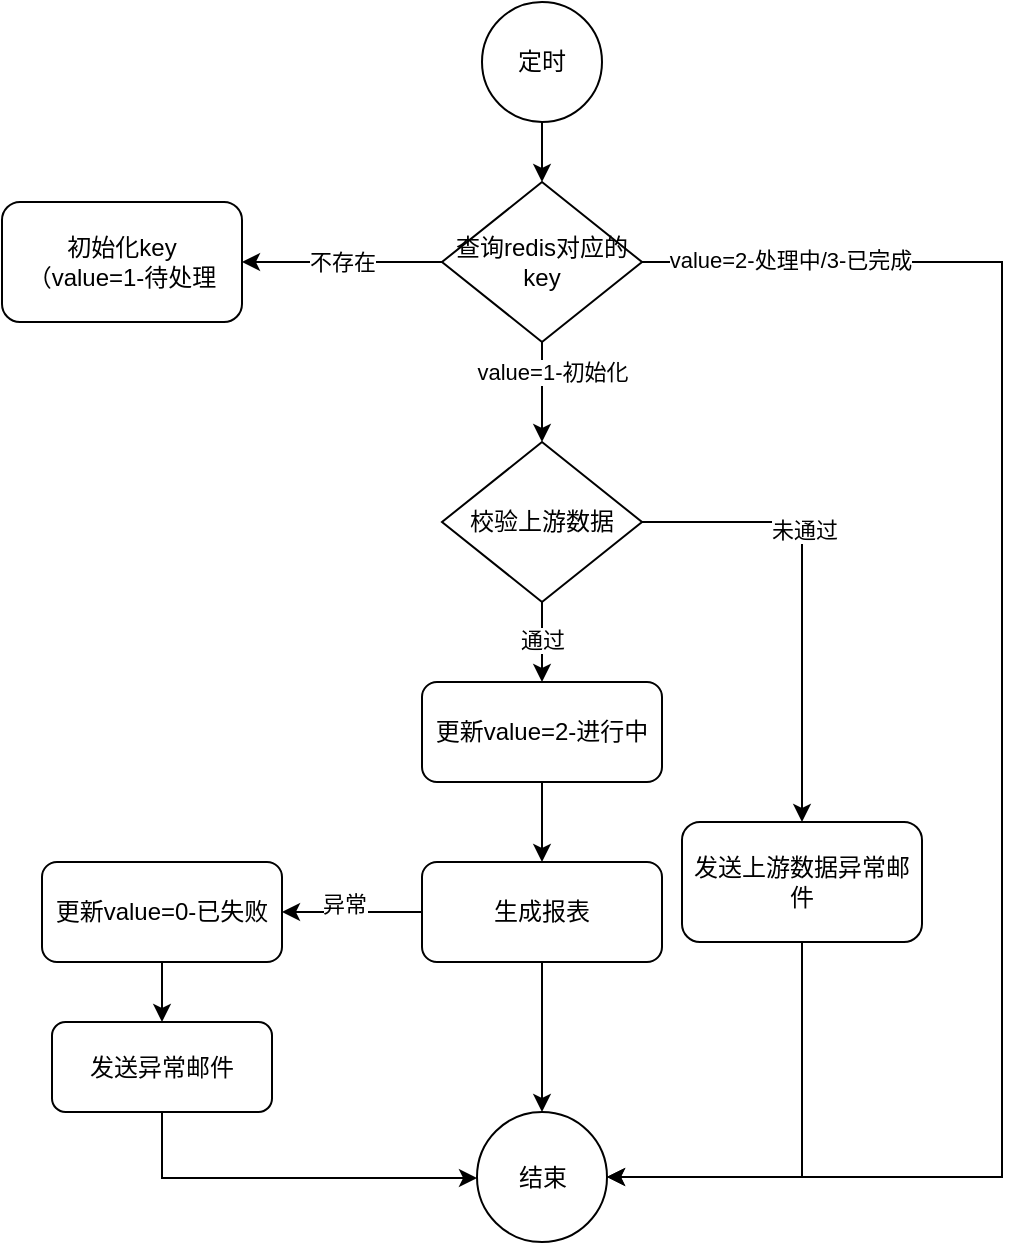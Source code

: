 <mxfile version="14.6.6" type="github">
  <diagram id="pOW65eVnQ81ArKoVpS_H" name="Page-1">
    <mxGraphModel dx="922" dy="544" grid="1" gridSize="10" guides="1" tooltips="1" connect="1" arrows="1" fold="1" page="1" pageScale="1" pageWidth="827" pageHeight="1169" math="0" shadow="0">
      <root>
        <mxCell id="0" />
        <mxCell id="1" parent="0" />
        <mxCell id="k-NZVwcAX65v_VIuYLg0-35" style="edgeStyle=orthogonalEdgeStyle;rounded=0;orthogonalLoop=1;jettySize=auto;html=1;entryX=0.5;entryY=0;entryDx=0;entryDy=0;" edge="1" parent="1" source="k-NZVwcAX65v_VIuYLg0-20" target="k-NZVwcAX65v_VIuYLg0-22">
          <mxGeometry relative="1" as="geometry" />
        </mxCell>
        <mxCell id="k-NZVwcAX65v_VIuYLg0-20" value="定时" style="ellipse;whiteSpace=wrap;html=1;aspect=fixed;" vertex="1" parent="1">
          <mxGeometry x="360" y="70" width="60" height="60" as="geometry" />
        </mxCell>
        <mxCell id="k-NZVwcAX65v_VIuYLg0-25" value="不存在" style="edgeStyle=orthogonalEdgeStyle;rounded=0;orthogonalLoop=1;jettySize=auto;html=1;" edge="1" parent="1" source="k-NZVwcAX65v_VIuYLg0-22" target="k-NZVwcAX65v_VIuYLg0-23">
          <mxGeometry relative="1" as="geometry" />
        </mxCell>
        <mxCell id="k-NZVwcAX65v_VIuYLg0-26" style="edgeStyle=orthogonalEdgeStyle;rounded=0;orthogonalLoop=1;jettySize=auto;html=1;exitX=0.5;exitY=1;exitDx=0;exitDy=0;" edge="1" parent="1" source="k-NZVwcAX65v_VIuYLg0-22" target="k-NZVwcAX65v_VIuYLg0-24">
          <mxGeometry relative="1" as="geometry" />
        </mxCell>
        <mxCell id="k-NZVwcAX65v_VIuYLg0-27" value="value=1-初始化" style="edgeLabel;html=1;align=center;verticalAlign=middle;resizable=0;points=[];" vertex="1" connectable="0" parent="k-NZVwcAX65v_VIuYLg0-26">
          <mxGeometry x="-0.4" y="5" relative="1" as="geometry">
            <mxPoint as="offset" />
          </mxGeometry>
        </mxCell>
        <mxCell id="k-NZVwcAX65v_VIuYLg0-56" style="edgeStyle=orthogonalEdgeStyle;rounded=0;orthogonalLoop=1;jettySize=auto;html=1;entryX=1;entryY=0.5;entryDx=0;entryDy=0;" edge="1" parent="1" source="k-NZVwcAX65v_VIuYLg0-22" target="k-NZVwcAX65v_VIuYLg0-33">
          <mxGeometry relative="1" as="geometry">
            <mxPoint x="540" y="680" as="targetPoint" />
            <Array as="points">
              <mxPoint x="620" y="200" />
              <mxPoint x="620" y="658" />
            </Array>
          </mxGeometry>
        </mxCell>
        <mxCell id="k-NZVwcAX65v_VIuYLg0-59" value="value=2-处理中/3-已完成" style="edgeLabel;html=1;align=center;verticalAlign=middle;resizable=0;points=[];" vertex="1" connectable="0" parent="k-NZVwcAX65v_VIuYLg0-56">
          <mxGeometry x="-0.823" y="1" relative="1" as="geometry">
            <mxPoint as="offset" />
          </mxGeometry>
        </mxCell>
        <mxCell id="k-NZVwcAX65v_VIuYLg0-22" value="查询redis对应的key" style="rhombus;whiteSpace=wrap;html=1;" vertex="1" parent="1">
          <mxGeometry x="340" y="160" width="100" height="80" as="geometry" />
        </mxCell>
        <mxCell id="k-NZVwcAX65v_VIuYLg0-23" value="初始化key&lt;br&gt;（value=1-待处理" style="rounded=1;whiteSpace=wrap;html=1;" vertex="1" parent="1">
          <mxGeometry x="120" y="170" width="120" height="60" as="geometry" />
        </mxCell>
        <mxCell id="k-NZVwcAX65v_VIuYLg0-29" style="edgeStyle=orthogonalEdgeStyle;rounded=0;orthogonalLoop=1;jettySize=auto;html=1;entryX=0.5;entryY=0;entryDx=0;entryDy=0;" edge="1" parent="1" source="k-NZVwcAX65v_VIuYLg0-24" target="k-NZVwcAX65v_VIuYLg0-31">
          <mxGeometry relative="1" as="geometry">
            <mxPoint x="390" y="410" as="targetPoint" />
          </mxGeometry>
        </mxCell>
        <mxCell id="k-NZVwcAX65v_VIuYLg0-30" value="通过" style="edgeLabel;html=1;align=center;verticalAlign=middle;resizable=0;points=[];" vertex="1" connectable="0" parent="k-NZVwcAX65v_VIuYLg0-29">
          <mxGeometry x="-0.05" relative="1" as="geometry">
            <mxPoint as="offset" />
          </mxGeometry>
        </mxCell>
        <mxCell id="k-NZVwcAX65v_VIuYLg0-53" style="edgeStyle=orthogonalEdgeStyle;rounded=0;orthogonalLoop=1;jettySize=auto;html=1;exitX=1;exitY=0.5;exitDx=0;exitDy=0;" edge="1" parent="1" source="k-NZVwcAX65v_VIuYLg0-24" target="k-NZVwcAX65v_VIuYLg0-52">
          <mxGeometry relative="1" as="geometry" />
        </mxCell>
        <mxCell id="k-NZVwcAX65v_VIuYLg0-54" value="未通过" style="edgeLabel;html=1;align=center;verticalAlign=middle;resizable=0;points=[];" vertex="1" connectable="0" parent="k-NZVwcAX65v_VIuYLg0-53">
          <mxGeometry x="-0.276" y="1" relative="1" as="geometry">
            <mxPoint as="offset" />
          </mxGeometry>
        </mxCell>
        <mxCell id="k-NZVwcAX65v_VIuYLg0-24" value="校验上游数据" style="rhombus;whiteSpace=wrap;html=1;" vertex="1" parent="1">
          <mxGeometry x="340" y="290" width="100" height="80" as="geometry" />
        </mxCell>
        <mxCell id="k-NZVwcAX65v_VIuYLg0-38" value="" style="edgeStyle=orthogonalEdgeStyle;rounded=0;orthogonalLoop=1;jettySize=auto;html=1;" edge="1" parent="1" source="k-NZVwcAX65v_VIuYLg0-31" target="k-NZVwcAX65v_VIuYLg0-37">
          <mxGeometry relative="1" as="geometry" />
        </mxCell>
        <mxCell id="k-NZVwcAX65v_VIuYLg0-31" value="更新value=2-进行中" style="rounded=1;whiteSpace=wrap;html=1;" vertex="1" parent="1">
          <mxGeometry x="330" y="410" width="120" height="50" as="geometry" />
        </mxCell>
        <mxCell id="k-NZVwcAX65v_VIuYLg0-33" value="结束" style="ellipse;whiteSpace=wrap;html=1;aspect=fixed;" vertex="1" parent="1">
          <mxGeometry x="357.5" y="625" width="65" height="65" as="geometry" />
        </mxCell>
        <mxCell id="k-NZVwcAX65v_VIuYLg0-39" style="edgeStyle=orthogonalEdgeStyle;rounded=0;orthogonalLoop=1;jettySize=auto;html=1;entryX=0.5;entryY=0;entryDx=0;entryDy=0;" edge="1" parent="1" source="k-NZVwcAX65v_VIuYLg0-37" target="k-NZVwcAX65v_VIuYLg0-33">
          <mxGeometry relative="1" as="geometry" />
        </mxCell>
        <mxCell id="k-NZVwcAX65v_VIuYLg0-45" style="edgeStyle=orthogonalEdgeStyle;rounded=0;orthogonalLoop=1;jettySize=auto;html=1;" edge="1" parent="1" source="k-NZVwcAX65v_VIuYLg0-37" target="k-NZVwcAX65v_VIuYLg0-42">
          <mxGeometry relative="1" as="geometry" />
        </mxCell>
        <mxCell id="k-NZVwcAX65v_VIuYLg0-46" value="异常" style="edgeLabel;html=1;align=center;verticalAlign=middle;resizable=0;points=[];" vertex="1" connectable="0" parent="k-NZVwcAX65v_VIuYLg0-45">
          <mxGeometry x="0.114" y="-4" relative="1" as="geometry">
            <mxPoint as="offset" />
          </mxGeometry>
        </mxCell>
        <mxCell id="k-NZVwcAX65v_VIuYLg0-37" value="生成报表" style="rounded=1;whiteSpace=wrap;html=1;" vertex="1" parent="1">
          <mxGeometry x="330" y="500" width="120" height="50" as="geometry" />
        </mxCell>
        <mxCell id="k-NZVwcAX65v_VIuYLg0-50" style="edgeStyle=orthogonalEdgeStyle;rounded=0;orthogonalLoop=1;jettySize=auto;html=1;entryX=0.5;entryY=0;entryDx=0;entryDy=0;" edge="1" parent="1" source="k-NZVwcAX65v_VIuYLg0-42" target="k-NZVwcAX65v_VIuYLg0-48">
          <mxGeometry relative="1" as="geometry" />
        </mxCell>
        <mxCell id="k-NZVwcAX65v_VIuYLg0-42" value="&lt;span&gt;更新value=0-已失败&lt;/span&gt;" style="rounded=1;whiteSpace=wrap;html=1;" vertex="1" parent="1">
          <mxGeometry x="140" y="500" width="120" height="50" as="geometry" />
        </mxCell>
        <mxCell id="k-NZVwcAX65v_VIuYLg0-51" style="edgeStyle=orthogonalEdgeStyle;rounded=0;orthogonalLoop=1;jettySize=auto;html=1;" edge="1" parent="1" source="k-NZVwcAX65v_VIuYLg0-48" target="k-NZVwcAX65v_VIuYLg0-33">
          <mxGeometry relative="1" as="geometry">
            <Array as="points">
              <mxPoint x="200" y="658" />
            </Array>
          </mxGeometry>
        </mxCell>
        <mxCell id="k-NZVwcAX65v_VIuYLg0-48" value="发送异常邮件" style="rounded=1;whiteSpace=wrap;html=1;" vertex="1" parent="1">
          <mxGeometry x="145" y="580" width="110" height="45" as="geometry" />
        </mxCell>
        <mxCell id="k-NZVwcAX65v_VIuYLg0-55" style="edgeStyle=orthogonalEdgeStyle;rounded=0;orthogonalLoop=1;jettySize=auto;html=1;entryX=1;entryY=0.5;entryDx=0;entryDy=0;" edge="1" parent="1" source="k-NZVwcAX65v_VIuYLg0-52" target="k-NZVwcAX65v_VIuYLg0-33">
          <mxGeometry relative="1" as="geometry">
            <Array as="points">
              <mxPoint x="520" y="658" />
            </Array>
          </mxGeometry>
        </mxCell>
        <mxCell id="k-NZVwcAX65v_VIuYLg0-52" value="&lt;span&gt;发送上游数据异常邮件&lt;/span&gt;" style="rounded=1;whiteSpace=wrap;html=1;" vertex="1" parent="1">
          <mxGeometry x="460" y="480" width="120" height="60" as="geometry" />
        </mxCell>
      </root>
    </mxGraphModel>
  </diagram>
</mxfile>
